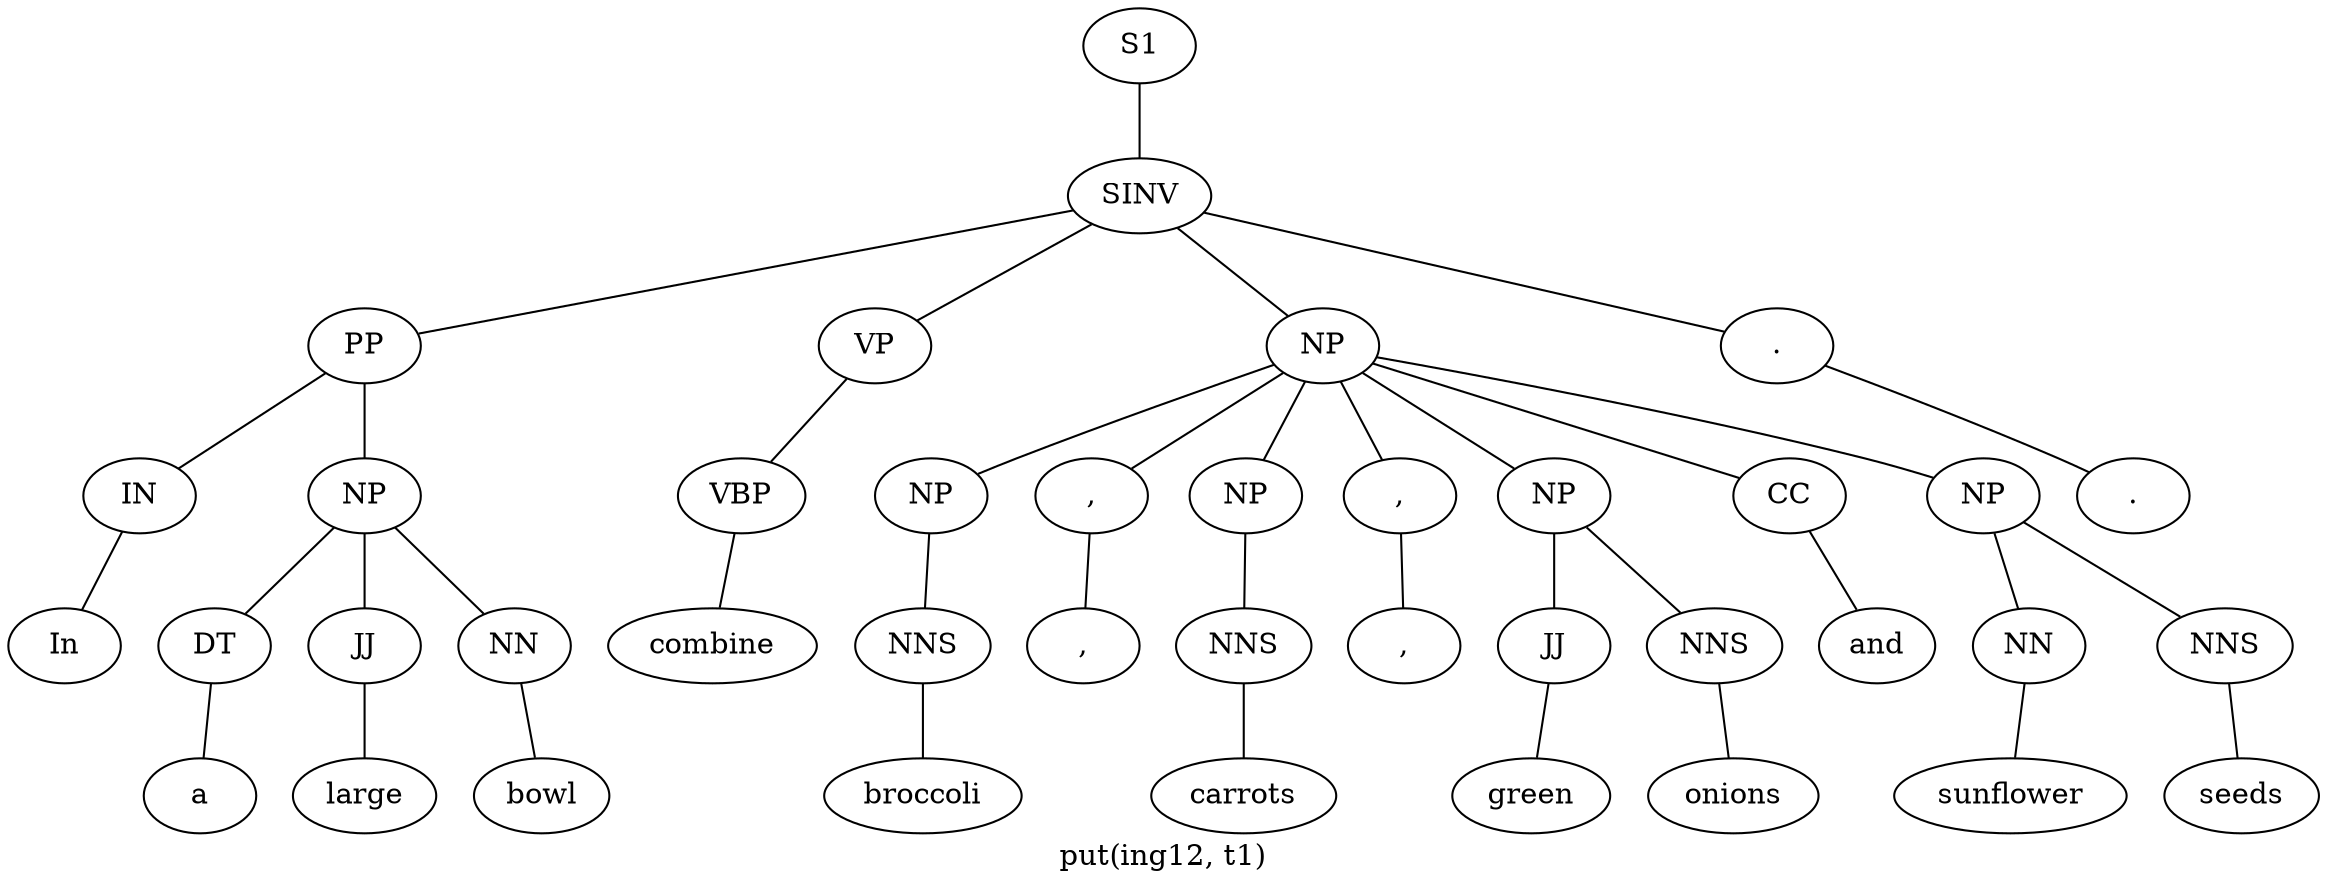 graph SyntaxGraph {
	label = "put(ing12, t1)";
	Node0 [label="S1"];
	Node1 [label="SINV"];
	Node2 [label="PP"];
	Node3 [label="IN"];
	Node4 [label="In"];
	Node5 [label="NP"];
	Node6 [label="DT"];
	Node7 [label="a"];
	Node8 [label="JJ"];
	Node9 [label="large"];
	Node10 [label="NN"];
	Node11 [label="bowl"];
	Node12 [label="VP"];
	Node13 [label="VBP"];
	Node14 [label="combine"];
	Node15 [label="NP"];
	Node16 [label="NP"];
	Node17 [label="NNS"];
	Node18 [label="broccoli"];
	Node19 [label=","];
	Node20 [label=","];
	Node21 [label="NP"];
	Node22 [label="NNS"];
	Node23 [label="carrots"];
	Node24 [label=","];
	Node25 [label=","];
	Node26 [label="NP"];
	Node27 [label="JJ"];
	Node28 [label="green"];
	Node29 [label="NNS"];
	Node30 [label="onions"];
	Node31 [label="CC"];
	Node32 [label="and"];
	Node33 [label="NP"];
	Node34 [label="NN"];
	Node35 [label="sunflower"];
	Node36 [label="NNS"];
	Node37 [label="seeds"];
	Node38 [label="."];
	Node39 [label="."];

	Node0 -- Node1;
	Node1 -- Node2;
	Node1 -- Node12;
	Node1 -- Node15;
	Node1 -- Node38;
	Node2 -- Node3;
	Node2 -- Node5;
	Node3 -- Node4;
	Node5 -- Node6;
	Node5 -- Node8;
	Node5 -- Node10;
	Node6 -- Node7;
	Node8 -- Node9;
	Node10 -- Node11;
	Node12 -- Node13;
	Node13 -- Node14;
	Node15 -- Node16;
	Node15 -- Node19;
	Node15 -- Node21;
	Node15 -- Node24;
	Node15 -- Node26;
	Node15 -- Node31;
	Node15 -- Node33;
	Node16 -- Node17;
	Node17 -- Node18;
	Node19 -- Node20;
	Node21 -- Node22;
	Node22 -- Node23;
	Node24 -- Node25;
	Node26 -- Node27;
	Node26 -- Node29;
	Node27 -- Node28;
	Node29 -- Node30;
	Node31 -- Node32;
	Node33 -- Node34;
	Node33 -- Node36;
	Node34 -- Node35;
	Node36 -- Node37;
	Node38 -- Node39;
}
